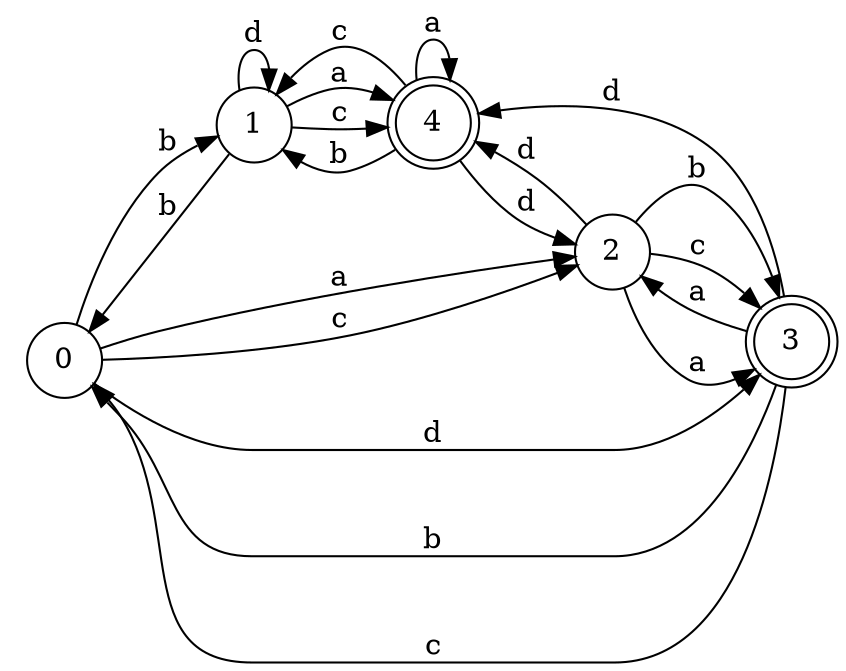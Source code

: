 digraph n4_10 {
__start0 [label="" shape="none"];

rankdir=LR;
size="8,5";

s0 [style="filled", color="black", fillcolor="white" shape="circle", label="0"];
s1 [style="filled", color="black", fillcolor="white" shape="circle", label="1"];
s2 [style="filled", color="black", fillcolor="white" shape="circle", label="2"];
s3 [style="rounded,filled", color="black", fillcolor="white" shape="doublecircle", label="3"];
s4 [style="rounded,filled", color="black", fillcolor="white" shape="doublecircle", label="4"];
s0 -> s2 [label="a"];
s0 -> s1 [label="b"];
s0 -> s2 [label="c"];
s0 -> s3 [label="d"];
s1 -> s4 [label="a"];
s1 -> s0 [label="b"];
s1 -> s4 [label="c"];
s1 -> s1 [label="d"];
s2 -> s3 [label="a"];
s2 -> s3 [label="b"];
s2 -> s3 [label="c"];
s2 -> s4 [label="d"];
s3 -> s2 [label="a"];
s3 -> s0 [label="b"];
s3 -> s0 [label="c"];
s3 -> s4 [label="d"];
s4 -> s4 [label="a"];
s4 -> s1 [label="b"];
s4 -> s1 [label="c"];
s4 -> s2 [label="d"];

}